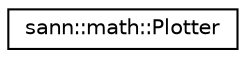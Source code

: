 digraph "Graphical Class Hierarchy"
{
  edge [fontname="Helvetica",fontsize="10",labelfontname="Helvetica",labelfontsize="10"];
  node [fontname="Helvetica",fontsize="10",shape=record];
  rankdir="LR";
  Node0 [label="sann::math::Plotter",height=0.2,width=0.4,color="black", fillcolor="white", style="filled",URL="$classsann_1_1math_1_1Plotter.html",tooltip="This class allows to plot functions and data on csv file. "];
}
